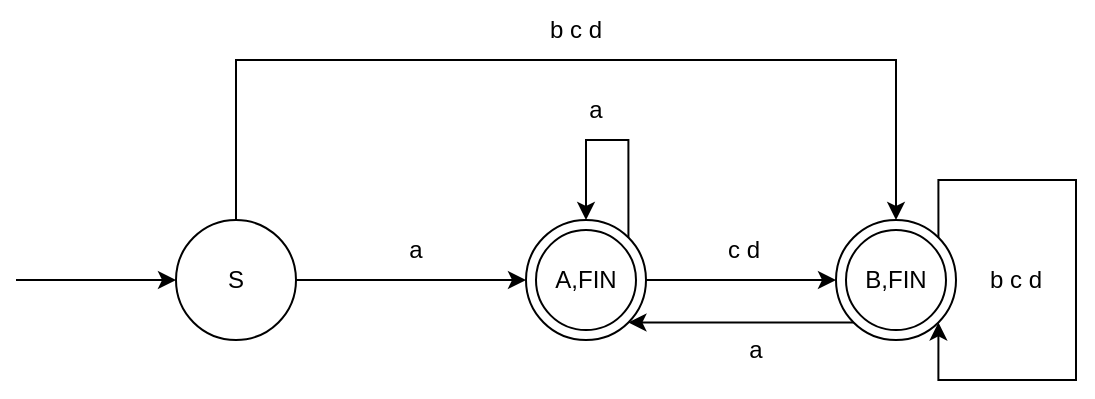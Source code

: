 <mxfile version="20.3.1" type="device"><diagram id="pZSv2fnZWShlrIMbsum4" name="Страница 1"><mxGraphModel dx="1422" dy="737" grid="1" gridSize="10" guides="1" tooltips="1" connect="1" arrows="1" fold="1" page="1" pageScale="1" pageWidth="827" pageHeight="1169" math="0" shadow="0"><root><mxCell id="0"/><mxCell id="1" parent="0"/><mxCell id="1h1idUpM4mB3-j2QlzHU-2" style="edgeStyle=orthogonalEdgeStyle;rounded=0;orthogonalLoop=1;jettySize=auto;html=1;exitX=1;exitY=0.5;exitDx=0;exitDy=0;entryX=0;entryY=0.5;entryDx=0;entryDy=0;" edge="1" parent="1" source="1h1idUpM4mB3-j2QlzHU-4" target="1h1idUpM4mB3-j2QlzHU-7"><mxGeometry relative="1" as="geometry"/></mxCell><mxCell id="1h1idUpM4mB3-j2QlzHU-3" style="edgeStyle=orthogonalEdgeStyle;rounded=0;orthogonalLoop=1;jettySize=auto;html=1;exitX=0.5;exitY=0;exitDx=0;exitDy=0;entryX=0.5;entryY=0;entryDx=0;entryDy=0;" edge="1" parent="1" source="1h1idUpM4mB3-j2QlzHU-4" target="1h1idUpM4mB3-j2QlzHU-10"><mxGeometry relative="1" as="geometry"><Array as="points"><mxPoint x="190" y="90"/><mxPoint x="520" y="90"/></Array></mxGeometry></mxCell><mxCell id="1h1idUpM4mB3-j2QlzHU-4" value="S" style="ellipse;whiteSpace=wrap;html=1;aspect=fixed;" vertex="1" parent="1"><mxGeometry x="160" y="170" width="60" height="60" as="geometry"/></mxCell><mxCell id="1h1idUpM4mB3-j2QlzHU-6" style="edgeStyle=orthogonalEdgeStyle;rounded=0;orthogonalLoop=1;jettySize=auto;html=1;exitX=1;exitY=0.5;exitDx=0;exitDy=0;entryX=0;entryY=0.5;entryDx=0;entryDy=0;" edge="1" parent="1" source="1h1idUpM4mB3-j2QlzHU-7" target="1h1idUpM4mB3-j2QlzHU-10"><mxGeometry relative="1" as="geometry"/></mxCell><mxCell id="1h1idUpM4mB3-j2QlzHU-7" value="" style="ellipse;whiteSpace=wrap;html=1;aspect=fixed;" vertex="1" parent="1"><mxGeometry x="335" y="170" width="60" height="60" as="geometry"/></mxCell><mxCell id="1h1idUpM4mB3-j2QlzHU-9" style="edgeStyle=orthogonalEdgeStyle;rounded=0;orthogonalLoop=1;jettySize=auto;html=1;exitX=0;exitY=1;exitDx=0;exitDy=0;entryX=1;entryY=1;entryDx=0;entryDy=0;" edge="1" parent="1" source="1h1idUpM4mB3-j2QlzHU-10" target="1h1idUpM4mB3-j2QlzHU-7"><mxGeometry relative="1" as="geometry"/></mxCell><mxCell id="1h1idUpM4mB3-j2QlzHU-10" value="" style="ellipse;whiteSpace=wrap;html=1;aspect=fixed;" vertex="1" parent="1"><mxGeometry x="490" y="170" width="60" height="60" as="geometry"/></mxCell><mxCell id="1h1idUpM4mB3-j2QlzHU-13" value="a" style="text;html=1;strokeColor=none;fillColor=none;align=center;verticalAlign=middle;whiteSpace=wrap;rounded=0;" vertex="1" parent="1"><mxGeometry x="250" y="170" width="60" height="30" as="geometry"/></mxCell><mxCell id="1h1idUpM4mB3-j2QlzHU-16" value="c d" style="text;html=1;strokeColor=none;fillColor=none;align=center;verticalAlign=middle;whiteSpace=wrap;rounded=0;" vertex="1" parent="1"><mxGeometry x="414" y="170" width="60" height="30" as="geometry"/></mxCell><mxCell id="1h1idUpM4mB3-j2QlzHU-17" style="edgeStyle=orthogonalEdgeStyle;rounded=0;orthogonalLoop=1;jettySize=auto;html=1;exitX=1;exitY=0;exitDx=0;exitDy=0;entryX=0.5;entryY=0;entryDx=0;entryDy=0;" edge="1" parent="1" source="1h1idUpM4mB3-j2QlzHU-7" target="1h1idUpM4mB3-j2QlzHU-7"><mxGeometry relative="1" as="geometry"><Array as="points"><mxPoint x="386" y="130"/><mxPoint x="365" y="130"/></Array></mxGeometry></mxCell><mxCell id="1h1idUpM4mB3-j2QlzHU-18" value="a" style="text;html=1;strokeColor=none;fillColor=none;align=center;verticalAlign=middle;whiteSpace=wrap;rounded=0;" vertex="1" parent="1"><mxGeometry x="340" y="100" width="60" height="30" as="geometry"/></mxCell><mxCell id="1h1idUpM4mB3-j2QlzHU-19" value="b c d" style="text;html=1;strokeColor=none;fillColor=none;align=center;verticalAlign=middle;whiteSpace=wrap;rounded=0;" vertex="1" parent="1"><mxGeometry x="330" y="60" width="60" height="30" as="geometry"/></mxCell><mxCell id="1h1idUpM4mB3-j2QlzHU-21" style="edgeStyle=orthogonalEdgeStyle;rounded=0;orthogonalLoop=1;jettySize=auto;html=1;exitX=1;exitY=0;exitDx=0;exitDy=0;entryX=1;entryY=1;entryDx=0;entryDy=0;" edge="1" parent="1" source="1h1idUpM4mB3-j2QlzHU-10" target="1h1idUpM4mB3-j2QlzHU-10"><mxGeometry relative="1" as="geometry"><Array as="points"><mxPoint x="541" y="150"/><mxPoint x="610" y="150"/><mxPoint x="610" y="250"/><mxPoint x="541" y="250"/></Array></mxGeometry></mxCell><mxCell id="1h1idUpM4mB3-j2QlzHU-22" value="b c d" style="text;html=1;strokeColor=none;fillColor=none;align=center;verticalAlign=middle;whiteSpace=wrap;rounded=0;" vertex="1" parent="1"><mxGeometry x="550" y="185" width="60" height="30" as="geometry"/></mxCell><mxCell id="1h1idUpM4mB3-j2QlzHU-23" value="a" style="text;html=1;strokeColor=none;fillColor=none;align=center;verticalAlign=middle;whiteSpace=wrap;rounded=0;" vertex="1" parent="1"><mxGeometry x="420" y="220" width="60" height="30" as="geometry"/></mxCell><mxCell id="1h1idUpM4mB3-j2QlzHU-24" value="A,FIN" style="ellipse;whiteSpace=wrap;html=1;aspect=fixed;" vertex="1" parent="1"><mxGeometry x="340" y="175" width="50" height="50" as="geometry"/></mxCell><mxCell id="1h1idUpM4mB3-j2QlzHU-25" value="B,FIN" style="ellipse;whiteSpace=wrap;html=1;aspect=fixed;" vertex="1" parent="1"><mxGeometry x="495" y="175" width="50" height="50" as="geometry"/></mxCell><mxCell id="1h1idUpM4mB3-j2QlzHU-26" value="" style="endArrow=classic;html=1;rounded=0;entryX=0;entryY=0.5;entryDx=0;entryDy=0;" edge="1" parent="1" target="1h1idUpM4mB3-j2QlzHU-4"><mxGeometry width="50" height="50" relative="1" as="geometry"><mxPoint x="80" y="200" as="sourcePoint"/><mxPoint x="440" y="350" as="targetPoint"/></mxGeometry></mxCell></root></mxGraphModel></diagram></mxfile>